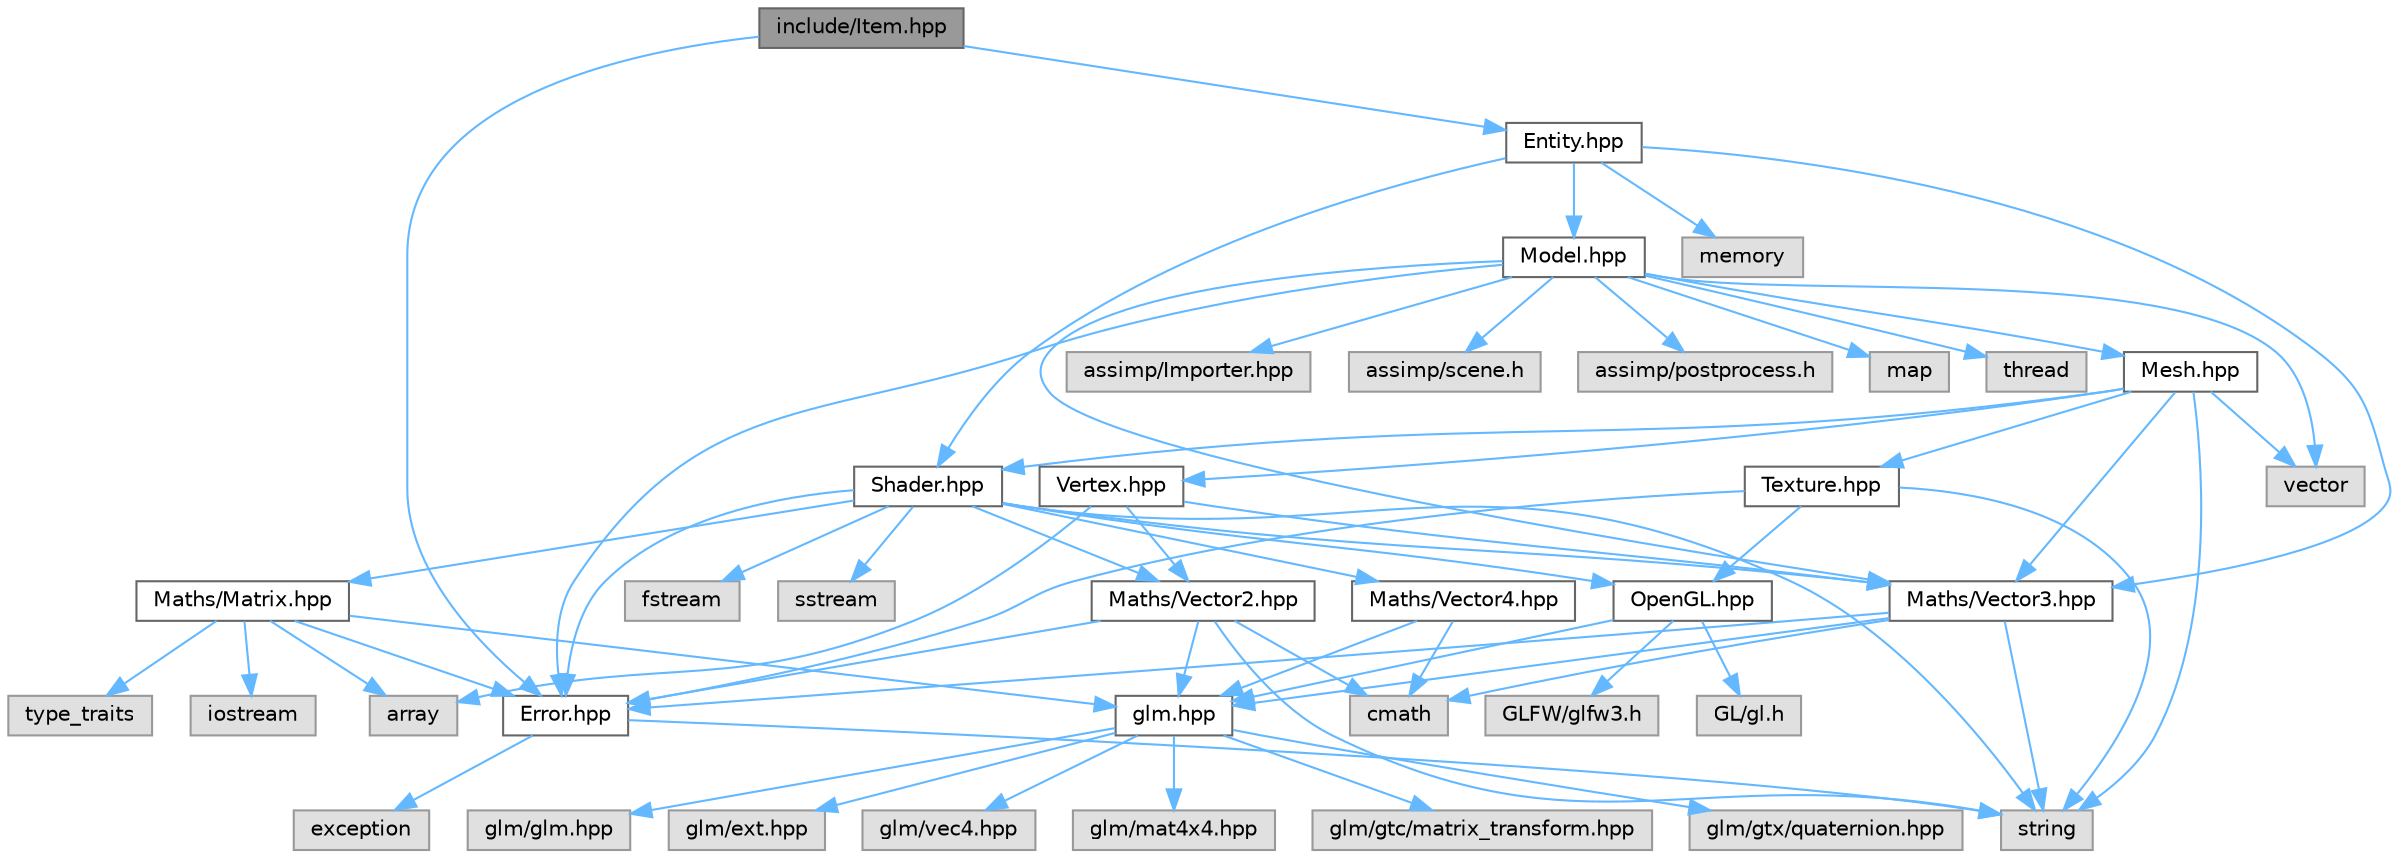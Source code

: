 digraph "include/Item.hpp"
{
 // LATEX_PDF_SIZE
  bgcolor="transparent";
  edge [fontname=Helvetica,fontsize=10,labelfontname=Helvetica,labelfontsize=10];
  node [fontname=Helvetica,fontsize=10,shape=box,height=0.2,width=0.4];
  Node1 [id="Node000001",label="include/Item.hpp",height=0.2,width=0.4,color="gray40", fillcolor="grey60", style="filled", fontcolor="black",tooltip=" "];
  Node1 -> Node2 [id="edge63_Node000001_Node000002",color="steelblue1",style="solid",tooltip=" "];
  Node2 [id="Node000002",label="Entity.hpp",height=0.2,width=0.4,color="grey40", fillcolor="white", style="filled",URL="$Entity_8hpp.html",tooltip=" "];
  Node2 -> Node3 [id="edge64_Node000002_Node000003",color="steelblue1",style="solid",tooltip=" "];
  Node3 [id="Node000003",label="Maths/Vector3.hpp",height=0.2,width=0.4,color="grey40", fillcolor="white", style="filled",URL="$Vector3_8hpp.html",tooltip="Defines the Vector3 class for representing 3D vectors."];
  Node3 -> Node4 [id="edge65_Node000003_Node000004",color="steelblue1",style="solid",tooltip=" "];
  Node4 [id="Node000004",label="Error.hpp",height=0.2,width=0.4,color="grey40", fillcolor="white", style="filled",URL="$Error_8hpp.html",tooltip="Defines the Error class for the ETIB Game Engine."];
  Node4 -> Node5 [id="edge66_Node000004_Node000005",color="steelblue1",style="solid",tooltip=" "];
  Node5 [id="Node000005",label="exception",height=0.2,width=0.4,color="grey60", fillcolor="#E0E0E0", style="filled",tooltip=" "];
  Node4 -> Node6 [id="edge67_Node000004_Node000006",color="steelblue1",style="solid",tooltip=" "];
  Node6 [id="Node000006",label="string",height=0.2,width=0.4,color="grey60", fillcolor="#E0E0E0", style="filled",tooltip=" "];
  Node3 -> Node7 [id="edge68_Node000003_Node000007",color="steelblue1",style="solid",tooltip=" "];
  Node7 [id="Node000007",label="glm.hpp",height=0.2,width=0.4,color="grey40", fillcolor="white", style="filled",URL="$glm_8hpp.html",tooltip=" "];
  Node7 -> Node8 [id="edge69_Node000007_Node000008",color="steelblue1",style="solid",tooltip=" "];
  Node8 [id="Node000008",label="glm/glm.hpp",height=0.2,width=0.4,color="grey60", fillcolor="#E0E0E0", style="filled",tooltip=" "];
  Node7 -> Node9 [id="edge70_Node000007_Node000009",color="steelblue1",style="solid",tooltip=" "];
  Node9 [id="Node000009",label="glm/ext.hpp",height=0.2,width=0.4,color="grey60", fillcolor="#E0E0E0", style="filled",tooltip=" "];
  Node7 -> Node10 [id="edge71_Node000007_Node000010",color="steelblue1",style="solid",tooltip=" "];
  Node10 [id="Node000010",label="glm/vec4.hpp",height=0.2,width=0.4,color="grey60", fillcolor="#E0E0E0", style="filled",tooltip=" "];
  Node7 -> Node11 [id="edge72_Node000007_Node000011",color="steelblue1",style="solid",tooltip=" "];
  Node11 [id="Node000011",label="glm/mat4x4.hpp",height=0.2,width=0.4,color="grey60", fillcolor="#E0E0E0", style="filled",tooltip=" "];
  Node7 -> Node12 [id="edge73_Node000007_Node000012",color="steelblue1",style="solid",tooltip=" "];
  Node12 [id="Node000012",label="glm/gtc/matrix_transform.hpp",height=0.2,width=0.4,color="grey60", fillcolor="#E0E0E0", style="filled",tooltip=" "];
  Node7 -> Node13 [id="edge74_Node000007_Node000013",color="steelblue1",style="solid",tooltip=" "];
  Node13 [id="Node000013",label="glm/gtx/quaternion.hpp",height=0.2,width=0.4,color="grey60", fillcolor="#E0E0E0", style="filled",tooltip=" "];
  Node3 -> Node14 [id="edge75_Node000003_Node000014",color="steelblue1",style="solid",tooltip=" "];
  Node14 [id="Node000014",label="cmath",height=0.2,width=0.4,color="grey60", fillcolor="#E0E0E0", style="filled",tooltip=" "];
  Node3 -> Node6 [id="edge76_Node000003_Node000006",color="steelblue1",style="solid",tooltip=" "];
  Node2 -> Node15 [id="edge77_Node000002_Node000015",color="steelblue1",style="solid",tooltip=" "];
  Node15 [id="Node000015",label="Model.hpp",height=0.2,width=0.4,color="grey40", fillcolor="white", style="filled",URL="$Model_8hpp.html",tooltip="File containing the Model class and its related functions."];
  Node15 -> Node4 [id="edge78_Node000015_Node000004",color="steelblue1",style="solid",tooltip=" "];
  Node15 -> Node16 [id="edge79_Node000015_Node000016",color="steelblue1",style="solid",tooltip=" "];
  Node16 [id="Node000016",label="Mesh.hpp",height=0.2,width=0.4,color="grey40", fillcolor="white", style="filled",URL="$Mesh_8hpp.html",tooltip="File containing the Mesh class and its related functions."];
  Node16 -> Node3 [id="edge80_Node000016_Node000003",color="steelblue1",style="solid",tooltip=" "];
  Node16 -> Node17 [id="edge81_Node000016_Node000017",color="steelblue1",style="solid",tooltip=" "];
  Node17 [id="Node000017",label="Texture.hpp",height=0.2,width=0.4,color="grey40", fillcolor="white", style="filled",URL="$Texture_8hpp.html",tooltip="File containing the Texture class and its related functions."];
  Node17 -> Node4 [id="edge82_Node000017_Node000004",color="steelblue1",style="solid",tooltip=" "];
  Node17 -> Node18 [id="edge83_Node000017_Node000018",color="steelblue1",style="solid",tooltip=" "];
  Node18 [id="Node000018",label="OpenGL.hpp",height=0.2,width=0.4,color="grey40", fillcolor="white", style="filled",URL="$OpenGL_8hpp.html",tooltip=" "];
  Node18 -> Node7 [id="edge84_Node000018_Node000007",color="steelblue1",style="solid",tooltip=" "];
  Node18 -> Node19 [id="edge85_Node000018_Node000019",color="steelblue1",style="solid",tooltip=" "];
  Node19 [id="Node000019",label="GL/gl.h",height=0.2,width=0.4,color="grey60", fillcolor="#E0E0E0", style="filled",tooltip=" "];
  Node18 -> Node20 [id="edge86_Node000018_Node000020",color="steelblue1",style="solid",tooltip=" "];
  Node20 [id="Node000020",label="GLFW/glfw3.h",height=0.2,width=0.4,color="grey60", fillcolor="#E0E0E0", style="filled",tooltip=" "];
  Node17 -> Node6 [id="edge87_Node000017_Node000006",color="steelblue1",style="solid",tooltip=" "];
  Node16 -> Node21 [id="edge88_Node000016_Node000021",color="steelblue1",style="solid",tooltip=" "];
  Node21 [id="Node000021",label="Shader.hpp",height=0.2,width=0.4,color="grey40", fillcolor="white", style="filled",URL="$Shader_8hpp.html",tooltip=" "];
  Node21 -> Node4 [id="edge89_Node000021_Node000004",color="steelblue1",style="solid",tooltip=" "];
  Node21 -> Node22 [id="edge90_Node000021_Node000022",color="steelblue1",style="solid",tooltip=" "];
  Node22 [id="Node000022",label="Maths/Matrix.hpp",height=0.2,width=0.4,color="grey40", fillcolor="white", style="filled",URL="$Matrix_8hpp.html",tooltip="Defines the Matrix class for representing 4D vectors."];
  Node22 -> Node4 [id="edge91_Node000022_Node000004",color="steelblue1",style="solid",tooltip=" "];
  Node22 -> Node7 [id="edge92_Node000022_Node000007",color="steelblue1",style="solid",tooltip=" "];
  Node22 -> Node23 [id="edge93_Node000022_Node000023",color="steelblue1",style="solid",tooltip=" "];
  Node23 [id="Node000023",label="array",height=0.2,width=0.4,color="grey60", fillcolor="#E0E0E0", style="filled",tooltip=" "];
  Node22 -> Node24 [id="edge94_Node000022_Node000024",color="steelblue1",style="solid",tooltip=" "];
  Node24 [id="Node000024",label="iostream",height=0.2,width=0.4,color="grey60", fillcolor="#E0E0E0", style="filled",tooltip=" "];
  Node22 -> Node25 [id="edge95_Node000022_Node000025",color="steelblue1",style="solid",tooltip=" "];
  Node25 [id="Node000025",label="type_traits",height=0.2,width=0.4,color="grey60", fillcolor="#E0E0E0", style="filled",tooltip=" "];
  Node21 -> Node26 [id="edge96_Node000021_Node000026",color="steelblue1",style="solid",tooltip=" "];
  Node26 [id="Node000026",label="Maths/Vector2.hpp",height=0.2,width=0.4,color="grey40", fillcolor="white", style="filled",URL="$Vector2_8hpp.html",tooltip="Defines the Vector2 class for representing 2D vectors."];
  Node26 -> Node4 [id="edge97_Node000026_Node000004",color="steelblue1",style="solid",tooltip=" "];
  Node26 -> Node7 [id="edge98_Node000026_Node000007",color="steelblue1",style="solid",tooltip=" "];
  Node26 -> Node14 [id="edge99_Node000026_Node000014",color="steelblue1",style="solid",tooltip=" "];
  Node26 -> Node6 [id="edge100_Node000026_Node000006",color="steelblue1",style="solid",tooltip=" "];
  Node21 -> Node3 [id="edge101_Node000021_Node000003",color="steelblue1",style="solid",tooltip=" "];
  Node21 -> Node27 [id="edge102_Node000021_Node000027",color="steelblue1",style="solid",tooltip=" "];
  Node27 [id="Node000027",label="Maths/Vector4.hpp",height=0.2,width=0.4,color="grey40", fillcolor="white", style="filled",URL="$Vector4_8hpp.html",tooltip="Defines the Vector4 class for representing 4D vectors."];
  Node27 -> Node7 [id="edge103_Node000027_Node000007",color="steelblue1",style="solid",tooltip=" "];
  Node27 -> Node14 [id="edge104_Node000027_Node000014",color="steelblue1",style="solid",tooltip=" "];
  Node21 -> Node18 [id="edge105_Node000021_Node000018",color="steelblue1",style="solid",tooltip=" "];
  Node21 -> Node28 [id="edge106_Node000021_Node000028",color="steelblue1",style="solid",tooltip=" "];
  Node28 [id="Node000028",label="fstream",height=0.2,width=0.4,color="grey60", fillcolor="#E0E0E0", style="filled",tooltip=" "];
  Node21 -> Node29 [id="edge107_Node000021_Node000029",color="steelblue1",style="solid",tooltip=" "];
  Node29 [id="Node000029",label="sstream",height=0.2,width=0.4,color="grey60", fillcolor="#E0E0E0", style="filled",tooltip=" "];
  Node21 -> Node6 [id="edge108_Node000021_Node000006",color="steelblue1",style="solid",tooltip=" "];
  Node16 -> Node30 [id="edge109_Node000016_Node000030",color="steelblue1",style="solid",tooltip=" "];
  Node30 [id="Node000030",label="Vertex.hpp",height=0.2,width=0.4,color="grey40", fillcolor="white", style="filled",URL="$Vertex_8hpp.html",tooltip="File containing the Vertex struct and its related functions."];
  Node30 -> Node26 [id="edge110_Node000030_Node000026",color="steelblue1",style="solid",tooltip=" "];
  Node30 -> Node3 [id="edge111_Node000030_Node000003",color="steelblue1",style="solid",tooltip=" "];
  Node30 -> Node23 [id="edge112_Node000030_Node000023",color="steelblue1",style="solid",tooltip=" "];
  Node16 -> Node6 [id="edge113_Node000016_Node000006",color="steelblue1",style="solid",tooltip=" "];
  Node16 -> Node31 [id="edge114_Node000016_Node000031",color="steelblue1",style="solid",tooltip=" "];
  Node31 [id="Node000031",label="vector",height=0.2,width=0.4,color="grey60", fillcolor="#E0E0E0", style="filled",tooltip=" "];
  Node15 -> Node3 [id="edge115_Node000015_Node000003",color="steelblue1",style="solid",tooltip=" "];
  Node15 -> Node32 [id="edge116_Node000015_Node000032",color="steelblue1",style="solid",tooltip=" "];
  Node32 [id="Node000032",label="assimp/Importer.hpp",height=0.2,width=0.4,color="grey60", fillcolor="#E0E0E0", style="filled",tooltip=" "];
  Node15 -> Node33 [id="edge117_Node000015_Node000033",color="steelblue1",style="solid",tooltip=" "];
  Node33 [id="Node000033",label="assimp/scene.h",height=0.2,width=0.4,color="grey60", fillcolor="#E0E0E0", style="filled",tooltip=" "];
  Node15 -> Node34 [id="edge118_Node000015_Node000034",color="steelblue1",style="solid",tooltip=" "];
  Node34 [id="Node000034",label="assimp/postprocess.h",height=0.2,width=0.4,color="grey60", fillcolor="#E0E0E0", style="filled",tooltip=" "];
  Node15 -> Node35 [id="edge119_Node000015_Node000035",color="steelblue1",style="solid",tooltip=" "];
  Node35 [id="Node000035",label="map",height=0.2,width=0.4,color="grey60", fillcolor="#E0E0E0", style="filled",tooltip=" "];
  Node15 -> Node36 [id="edge120_Node000015_Node000036",color="steelblue1",style="solid",tooltip=" "];
  Node36 [id="Node000036",label="thread",height=0.2,width=0.4,color="grey60", fillcolor="#E0E0E0", style="filled",tooltip=" "];
  Node15 -> Node31 [id="edge121_Node000015_Node000031",color="steelblue1",style="solid",tooltip=" "];
  Node2 -> Node21 [id="edge122_Node000002_Node000021",color="steelblue1",style="solid",tooltip=" "];
  Node2 -> Node37 [id="edge123_Node000002_Node000037",color="steelblue1",style="solid",tooltip=" "];
  Node37 [id="Node000037",label="memory",height=0.2,width=0.4,color="grey60", fillcolor="#E0E0E0", style="filled",tooltip=" "];
  Node1 -> Node4 [id="edge124_Node000001_Node000004",color="steelblue1",style="solid",tooltip=" "];
}
